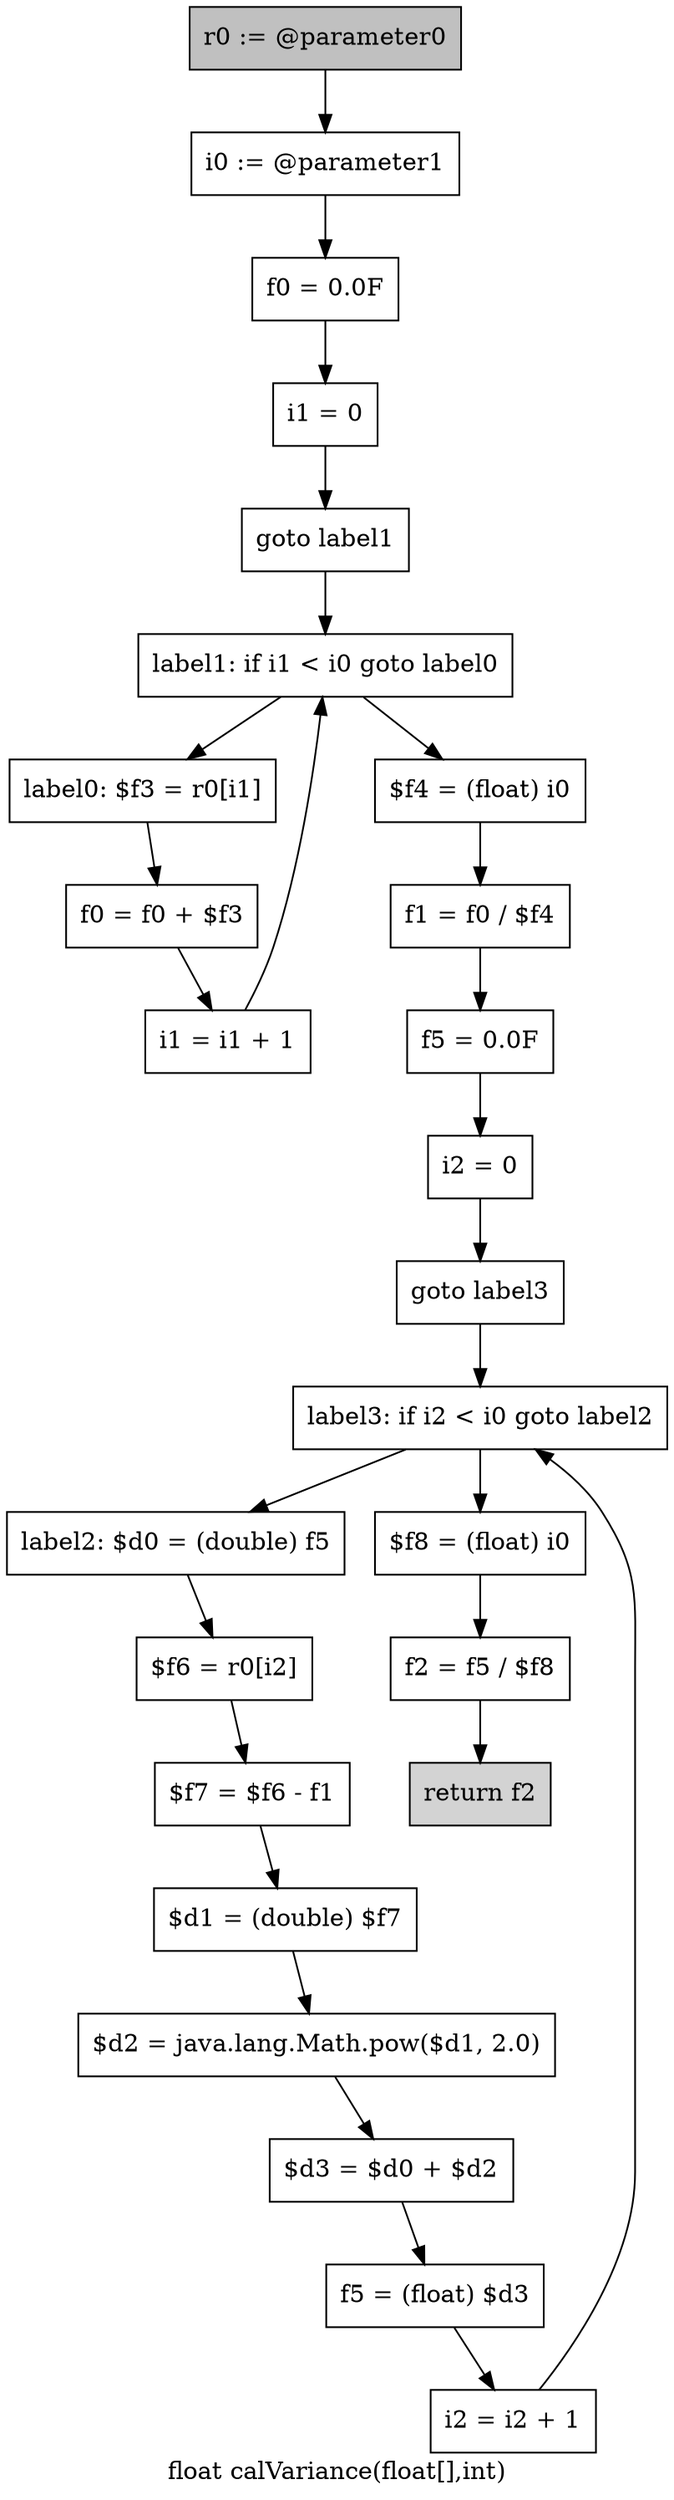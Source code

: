 digraph "float calVariance(float[],int)" {
    label="float calVariance(float[],int)";
    node [shape=box];
    "0" [style=filled,fillcolor=gray,label="r0 := @parameter0",];
    "1" [label="i0 := @parameter1",];
    "0"->"1";
    "2" [label="f0 = 0.0F",];
    "1"->"2";
    "3" [label="i1 = 0",];
    "2"->"3";
    "4" [label="goto label1",];
    "3"->"4";
    "8" [label="label1: if i1 < i0 goto label0",];
    "4"->"8";
    "5" [label="label0: $f3 = r0[i1]",];
    "6" [label="f0 = f0 + $f3",];
    "5"->"6";
    "7" [label="i1 = i1 + 1",];
    "6"->"7";
    "7"->"8";
    "8"->"5";
    "9" [label="$f4 = (float) i0",];
    "8"->"9";
    "10" [label="f1 = f0 / $f4",];
    "9"->"10";
    "11" [label="f5 = 0.0F",];
    "10"->"11";
    "12" [label="i2 = 0",];
    "11"->"12";
    "13" [label="goto label3",];
    "12"->"13";
    "22" [label="label3: if i2 < i0 goto label2",];
    "13"->"22";
    "14" [label="label2: $d0 = (double) f5",];
    "15" [label="$f6 = r0[i2]",];
    "14"->"15";
    "16" [label="$f7 = $f6 - f1",];
    "15"->"16";
    "17" [label="$d1 = (double) $f7",];
    "16"->"17";
    "18" [label="$d2 = java.lang.Math.pow($d1, 2.0)",];
    "17"->"18";
    "19" [label="$d3 = $d0 + $d2",];
    "18"->"19";
    "20" [label="f5 = (float) $d3",];
    "19"->"20";
    "21" [label="i2 = i2 + 1",];
    "20"->"21";
    "21"->"22";
    "22"->"14";
    "23" [label="$f8 = (float) i0",];
    "22"->"23";
    "24" [label="f2 = f5 / $f8",];
    "23"->"24";
    "25" [style=filled,fillcolor=lightgray,label="return f2",];
    "24"->"25";
}
